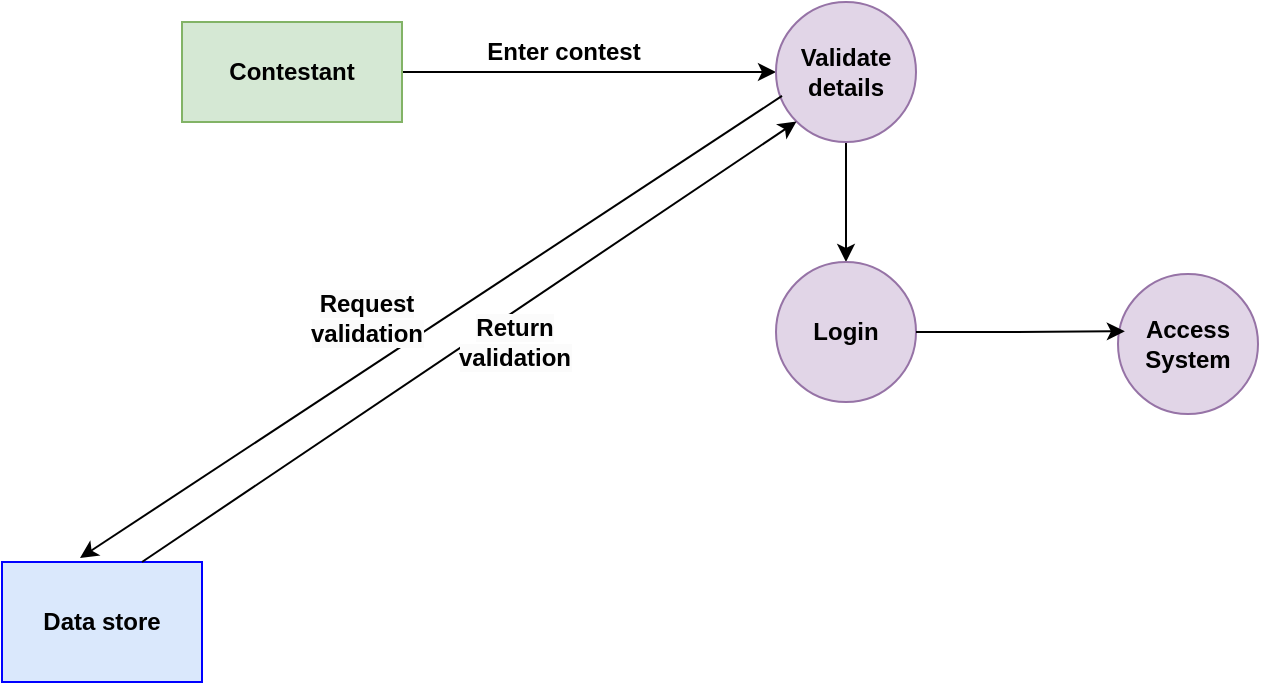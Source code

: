 <mxfile version="24.1.0" type="device">
  <diagram name="Page-1" id="x28m94UZg82xVjfMtJN7">
    <mxGraphModel dx="1050" dy="565" grid="0" gridSize="10" guides="1" tooltips="1" connect="1" arrows="1" fold="1" page="1" pageScale="1" pageWidth="1100" pageHeight="850" math="0" shadow="0">
      <root>
        <mxCell id="0" />
        <mxCell id="1" parent="0" />
        <mxCell id="NXvPV86PIh46slzZGQUb-7" style="edgeStyle=orthogonalEdgeStyle;rounded=0;orthogonalLoop=1;jettySize=auto;html=1;exitX=1;exitY=0.5;exitDx=0;exitDy=0;entryX=0;entryY=0.5;entryDx=0;entryDy=0;" parent="1" source="NXvPV86PIh46slzZGQUb-5" target="NXvPV86PIh46slzZGQUb-6" edge="1">
          <mxGeometry relative="1" as="geometry" />
        </mxCell>
        <mxCell id="NXvPV86PIh46slzZGQUb-5" value="&lt;b&gt;&lt;font style=&quot;font-size: 12px;&quot;&gt;Contestant&lt;/font&gt;&lt;/b&gt;" style="rounded=0;whiteSpace=wrap;html=1;fillColor=#d5e8d4;strokeColor=#82b366;" parent="1" vertex="1">
          <mxGeometry x="130" y="110" width="110" height="50" as="geometry" />
        </mxCell>
        <mxCell id="86jPu7G6pNLb1_cvVuel-2" style="edgeStyle=orthogonalEdgeStyle;rounded=0;orthogonalLoop=1;jettySize=auto;html=1;entryX=0.5;entryY=0;entryDx=0;entryDy=0;" parent="1" source="NXvPV86PIh46slzZGQUb-6" target="NXvPV86PIh46slzZGQUb-12" edge="1">
          <mxGeometry relative="1" as="geometry" />
        </mxCell>
        <mxCell id="NXvPV86PIh46slzZGQUb-6" value="&lt;font style=&quot;font-size: 12px;&quot;&gt;&lt;b style=&quot;&quot;&gt;Validate details&lt;/b&gt;&lt;/font&gt;" style="ellipse;whiteSpace=wrap;html=1;aspect=fixed;fillColor=#e1d5e7;strokeColor=#9673a6;" parent="1" vertex="1">
          <mxGeometry x="427" y="100" width="70" height="70" as="geometry" />
        </mxCell>
        <mxCell id="NXvPV86PIh46slzZGQUb-8" value="&lt;b&gt;Enter contest&lt;/b&gt;" style="text;html=1;align=center;verticalAlign=middle;whiteSpace=wrap;rounded=0;" parent="1" vertex="1">
          <mxGeometry x="281" y="110" width="80" height="30" as="geometry" />
        </mxCell>
        <mxCell id="NXvPV86PIh46slzZGQUb-12" value="&lt;b&gt;Login&lt;/b&gt;" style="ellipse;whiteSpace=wrap;html=1;aspect=fixed;fillColor=#e1d5e7;strokeColor=#9673a6;" parent="1" vertex="1">
          <mxGeometry x="427" y="230" width="70" height="70" as="geometry" />
        </mxCell>
        <mxCell id="NXvPV86PIh46slzZGQUb-20" value="&lt;b&gt;Data store&lt;/b&gt;" style="rounded=0;whiteSpace=wrap;html=1;fillColor=#dae8fc;strokeColor=#0000FF;" parent="1" vertex="1">
          <mxGeometry x="40" y="380" width="100" height="60" as="geometry" />
        </mxCell>
        <mxCell id="NXvPV86PIh46slzZGQUb-21" value="" style="endArrow=classic;html=1;rounded=0;exitX=0.043;exitY=0.671;exitDx=0;exitDy=0;exitPerimeter=0;" parent="1" source="NXvPV86PIh46slzZGQUb-6" edge="1">
          <mxGeometry width="50" height="50" relative="1" as="geometry">
            <mxPoint x="190" y="280" as="sourcePoint" />
            <mxPoint x="79" y="378" as="targetPoint" />
          </mxGeometry>
        </mxCell>
        <mxCell id="NXvPV86PIh46slzZGQUb-37" value="&lt;b style=&quot;font-size: 12px; text-wrap: wrap; background-color: rgb(251, 251, 251);&quot;&gt;Request validation&lt;/b&gt;" style="edgeLabel;html=1;align=center;verticalAlign=middle;resizable=0;points=[];" parent="NXvPV86PIh46slzZGQUb-21" vertex="1" connectable="0">
          <mxGeometry x="0.065" y="-1" relative="1" as="geometry">
            <mxPoint x="-21" y="-12" as="offset" />
          </mxGeometry>
        </mxCell>
        <mxCell id="NXvPV86PIh46slzZGQUb-39" value="" style="endArrow=classic;html=1;rounded=0;entryX=0;entryY=1;entryDx=0;entryDy=0;exitX=0.7;exitY=0;exitDx=0;exitDy=0;exitPerimeter=0;" parent="1" source="NXvPV86PIh46slzZGQUb-20" target="NXvPV86PIh46slzZGQUb-6" edge="1">
          <mxGeometry width="50" height="50" relative="1" as="geometry">
            <mxPoint x="100" y="380" as="sourcePoint" />
            <mxPoint x="200.251" y="299.749" as="targetPoint" />
          </mxGeometry>
        </mxCell>
        <mxCell id="NXvPV86PIh46slzZGQUb-41" value="&lt;b style=&quot;font-size: 12px; text-wrap: wrap; background-color: rgb(251, 251, 251);&quot;&gt;Return validation&lt;/b&gt;" style="edgeLabel;html=1;align=center;verticalAlign=middle;resizable=0;points=[];" parent="NXvPV86PIh46slzZGQUb-39" vertex="1" connectable="0">
          <mxGeometry x="0.006" y="-1" relative="1" as="geometry">
            <mxPoint x="21" as="offset" />
          </mxGeometry>
        </mxCell>
        <mxCell id="86jPu7G6pNLb1_cvVuel-3" value="&lt;b&gt;Access System&lt;/b&gt;" style="ellipse;whiteSpace=wrap;html=1;aspect=fixed;fillColor=#e1d5e7;strokeColor=#9673a6;" parent="1" vertex="1">
          <mxGeometry x="598" y="236" width="70" height="70" as="geometry" />
        </mxCell>
        <mxCell id="86jPu7G6pNLb1_cvVuel-4" style="edgeStyle=orthogonalEdgeStyle;rounded=0;orthogonalLoop=1;jettySize=auto;html=1;entryX=0.049;entryY=0.409;entryDx=0;entryDy=0;entryPerimeter=0;" parent="1" source="NXvPV86PIh46slzZGQUb-12" target="86jPu7G6pNLb1_cvVuel-3" edge="1">
          <mxGeometry relative="1" as="geometry" />
        </mxCell>
      </root>
    </mxGraphModel>
  </diagram>
</mxfile>
